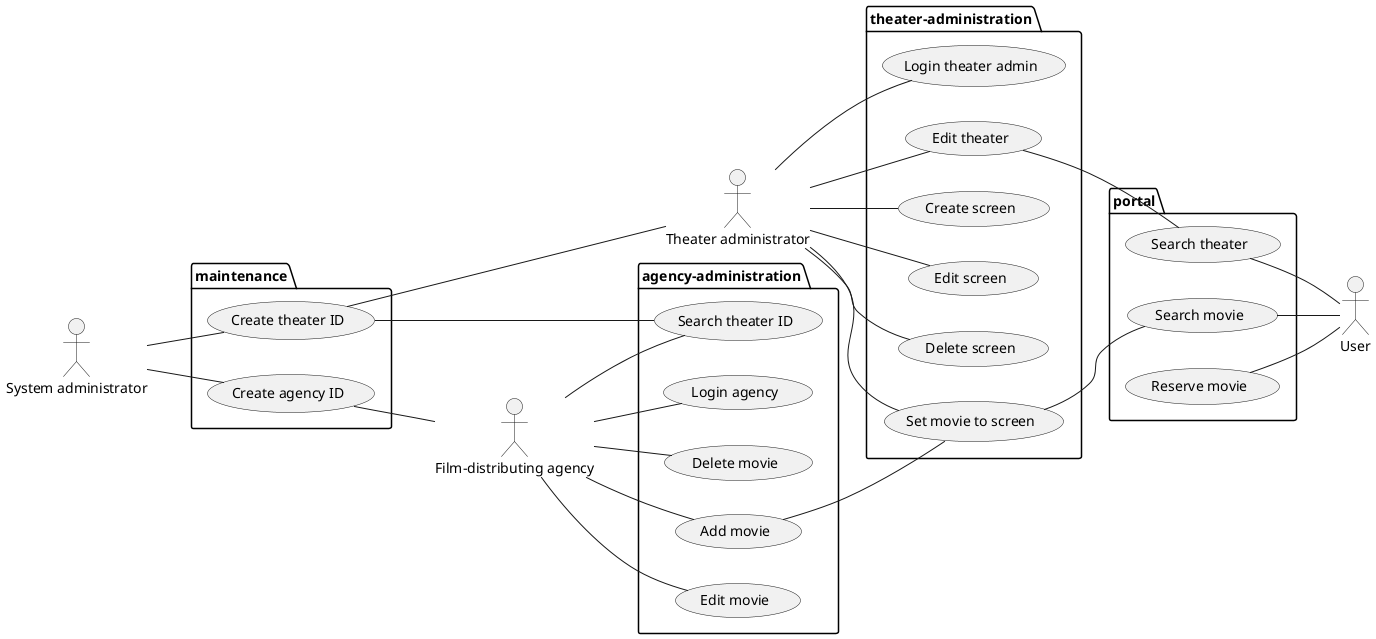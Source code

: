 @startuml
skinparam monochrome true

left to right direction

actor "System administrator" as s_admin
actor "Theater administrator" as t_admin
actor User as user
actor "Film‐distributing agency" as agency

package "maintenance" {
    s_admin -- (Create theater ID)
    s_admin -- (Create agency ID)
    (Create theater ID) -- t_admin
}

package "agency-administration" {
    (Create agency ID) -- agency
    agency -- (Login agency)
    (Create theater ID) -- (Search theater ID)
    agency -- (Search theater ID)
    agency -- (Add movie)
    agency -- (Edit movie)
    agency -- (Delete movie)
}

package "theater-administration" {
    t_admin -- (Login theater admin)
    t_admin -- (Edit theater)
    t_admin -- (Create screen)
    t_admin -- (Edit screen)
    t_admin -- (Delete screen)
    t_admin -- (Set movie to screen)
    (Add movie) -- (Set movie to screen)
}

package "portal" {
    (Edit theater) -- (Search theater)
    (Search theater) -- user
    (Set movie to screen) -- (Search movie)
    (Search movie) -- user
    (Reserve movie) -- user
}

@enduml